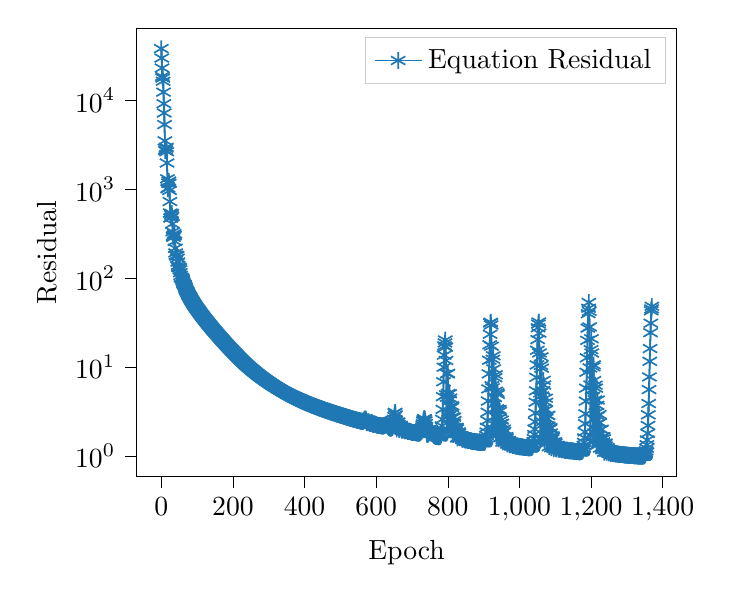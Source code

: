 % This file was created with tikzplotlib v0.9.16.
\begin{tikzpicture}

\definecolor{color0}{rgb}{0.122,0.467,0.706}

\begin{axis}[
legend cell align={left},
legend style={fill opacity=0.8, draw opacity=1, text opacity=1, draw=white!80!black},
log basis y={10},
tick align=outside,
tick pos=left,
x grid style={white!69.02!black},
xlabel={Epoch},
xmin=-68.5, xmax=1438.5,
xtick style={color=black},
y grid style={white!69.02!black},
ylabel={Residual},
ymin=0.585, ymax=64932.894,
ymode=log,
ytick style={color=black},
ytick={0.01,0.1,1,10,100,1000,10000,100000,1000000},
yticklabels={
  \(\displaystyle {10^{-2}}\),
  \(\displaystyle {10^{-1}}\),
  \(\displaystyle {10^{0}}\),
  \(\displaystyle {10^{1}}\),
  \(\displaystyle {10^{2}}\),
  \(\displaystyle {10^{3}}\),
  \(\displaystyle {10^{4}}\),
  \(\displaystyle {10^{5}}\),
  \(\displaystyle {10^{6}}\)
}
]
\addplot [semithick, color0, mark=asterisk, mark size=3, mark options={solid}]
table {%
0 38294.781
1 29963.654
2 23154.592
3 18634.309
4 17830.246
5 16428.75
6 12385.057
7 9188.386
8 7217.996
9 5345.634
10 3510.009
11 2729.314
12 2751.29
13 2891.223
14 2967.456
15 2649.316
16 1976.651
17 1312.769
18 1013.348
19 1036.403
20 1175.579
21 1235.642
22 1165.005
23 969.651
24 727.891
25 541.456
26 474.906
27 479.21
28 515.031
29 534.393
30 493.305
31 407.741
32 332.964
33 295.33
34 287.91
35 303.299
36 316.804
37 301.671
38 259.318
39 216.975
40 192.352
41 181.069
42 177.888
43 179.489
44 178.457
45 167.706
46 151.764
47 138.967
48 132.618
49 131.449
50 132.183
51 130.276
52 123.776
53 115.149
54 107.021
55 101.751
56 100.617
57 101.291
58 99.987
59 96.889
60 93.869
61 90.481
62 87.211
63 85.697
64 85.283
65 83.948
66 81.644
67 79.048
68 76.331
69 74.145
70 72.884
71 71.884
72 70.77
73 69.541
74 67.932
75 66.172
76 64.881
77 63.933
78 62.945
79 61.951
80 60.888
81 59.675
82 58.596
83 57.696
84 56.82
85 56.048
86 55.302
87 54.43
88 53.519
89 52.691
90 51.92
91 51.176
92 50.424
93 49.69
94 48.967
95 48.257
96 47.608
97 46.999
98 46.373
99 45.776
100 45.186
101 44.577
102 43.993
103 43.448
104 42.9
105 42.354
106 41.817
107 41.275
108 40.748
109 40.235
110 39.741
111 39.253
112 38.76
113 38.279
114 37.809
115 37.36
116 36.92
117 36.471
118 36.028
119 35.6
120 35.175
121 34.76
122 34.352
123 33.943
124 33.541
125 33.145
126 32.752
127 32.375
128 32.006
129 31.636
130 31.271
131 30.918
132 30.567
133 30.22
134 29.879
135 29.543
136 29.213
137 28.886
138 28.564
139 28.246
140 27.932
141 27.621
142 27.314
143 27.011
144 26.715
145 26.421
146 26.13
147 25.844
148 25.566
149 25.291
150 25.02
151 24.751
152 24.485
153 24.222
154 23.961
155 23.703
156 23.451
157 23.2
158 22.955
159 22.716
160 22.48
161 22.24
162 22.002
163 21.767
164 21.536
165 21.31
166 21.087
167 20.863
168 20.642
169 20.427
170 20.217
171 20.009
172 19.803
173 19.599
174 19.398
175 19.201
176 19.008
177 18.816
178 18.627
179 18.441
180 18.256
181 18.073
182 17.892
183 17.713
184 17.536
185 17.361
186 17.187
187 17.015
188 16.847
189 16.68
190 16.515
191 16.352
192 16.191
193 16.032
194 15.875
195 15.72
196 15.567
197 15.415
198 15.265
199 15.116
200 14.97
201 14.824
202 14.677
203 14.531
204 14.388
205 14.251
206 14.116
207 13.986
208 13.853
209 13.715
210 13.581
211 13.449
212 13.321
213 13.195
214 13.07
215 12.945
216 12.821
217 12.7
218 12.582
219 12.466
220 12.35
221 12.237
222 12.125
223 12.015
224 11.906
225 11.8
226 11.694
227 11.589
228 11.486
229 11.382
230 11.278
231 11.177
232 11.079
233 10.985
234 10.892
235 10.798
236 10.707
237 10.618
238 10.53
239 10.444
240 10.359
241 10.275
242 10.191
243 10.108
244 10.027
245 9.947
246 9.866
247 9.787
248 9.709
249 9.632
250 9.556
251 9.48
252 9.406
253 9.333
254 9.26
255 9.189
256 9.119
257 9.049
258 8.979
259 8.911
260 8.843
261 8.777
262 8.71
263 8.645
264 8.581
265 8.517
266 8.454
267 8.392
268 8.329
269 8.268
270 8.209
271 8.15
272 8.091
273 8.034
274 7.977
275 7.921
276 7.865
277 7.811
278 7.757
279 7.703
280 7.65
281 7.598
282 7.546
283 7.495
284 7.445
285 7.396
286 7.346
287 7.297
288 7.248
289 7.2
290 7.152
291 7.105
292 7.058
293 7.012
294 6.966
295 6.921
296 6.877
297 6.832
298 6.789
299 6.745
300 6.702
301 6.66
302 6.618
303 6.577
304 6.536
305 6.495
306 6.455
307 6.416
308 6.376
309 6.338
310 6.299
311 6.261
312 6.224
313 6.187
314 6.15
315 6.114
316 6.078
317 6.042
318 6.006
319 5.971
320 5.937
321 5.902
322 5.867
323 5.834
324 5.799
325 5.766
326 5.733
327 5.7
328 5.667
329 5.635
330 5.603
331 5.571
332 5.539
333 5.508
334 5.477
335 5.446
336 5.416
337 5.386
338 5.356
339 5.327
340 5.298
341 5.27
342 5.242
343 5.215
344 5.188
345 5.161
346 5.134
347 5.108
348 5.082
349 5.057
350 5.031
351 5.006
352 4.981
353 4.957
354 4.932
355 4.908
356 4.884
357 4.86
358 4.837
359 4.814
360 4.791
361 4.768
362 4.746
363 4.724
364 4.702
365 4.68
366 4.659
367 4.637
368 4.616
369 4.595
370 4.574
371 4.553
372 4.533
373 4.512
374 4.492
375 4.472
376 4.452
377 4.432
378 4.413
379 4.394
380 4.374
381 4.355
382 4.336
383 4.317
384 4.299
385 4.28
386 4.262
387 4.244
388 4.226
389 4.209
390 4.191
391 4.174
392 4.157
393 4.14
394 4.123
395 4.106
396 4.089
397 4.073
398 4.056
399 4.04
400 4.024
401 4.008
402 3.992
403 3.976
404 3.961
405 3.945
406 3.93
407 3.915
408 3.899
409 3.884
410 3.869
411 3.855
412 3.84
413 3.825
414 3.811
415 3.796
416 3.782
417 3.767
418 3.753
419 3.739
420 3.725
421 3.711
422 3.698
423 3.684
424 3.67
425 3.657
426 3.644
427 3.63
428 3.617
429 3.604
430 3.591
431 3.579
432 3.566
433 3.553
434 3.541
435 3.529
436 3.516
437 3.504
438 3.492
439 3.48
440 3.468
441 3.456
442 3.444
443 3.433
444 3.421
445 3.409
446 3.398
447 3.387
448 3.375
449 3.364
450 3.353
451 3.342
452 3.331
453 3.32
454 3.309
455 3.299
456 3.288
457 3.277
458 3.267
459 3.256
460 3.246
461 3.236
462 3.225
463 3.215
464 3.205
465 3.195
466 3.185
467 3.175
468 3.165
469 3.155
470 3.145
471 3.136
472 3.126
473 3.116
474 3.107
475 3.097
476 3.087
477 3.078
478 3.068
479 3.059
480 3.05
481 3.041
482 3.031
483 3.022
484 3.013
485 3.004
486 2.995
487 2.986
488 2.977
489 2.968
490 2.959
491 2.95
492 2.941
493 2.933
494 2.924
495 2.916
496 2.907
497 2.899
498 2.89
499 2.882
500 2.873
501 2.865
502 2.856
503 2.848
504 2.841
505 2.833
506 2.824
507 2.816
508 2.808
509 2.8
510 2.791
511 2.783
512 2.775
513 2.767
514 2.759
515 2.752
516 2.744
517 2.737
518 2.729
519 2.721
520 2.713
521 2.705
522 2.697
523 2.689
524 2.681
525 2.674
526 2.667
527 2.66
528 2.651
529 2.644
530 2.637
531 2.63
532 2.623
533 2.616
534 2.61
535 2.602
536 2.595
537 2.588
538 2.581
539 2.575
540 2.567
541 2.561
542 2.554
543 2.547
544 2.54
545 2.533
546 2.527
547 2.52
548 2.514
549 2.509
550 2.502
551 2.494
552 2.488
553 2.482
554 2.478
555 2.471
556 2.465
557 2.458
558 2.453
559 2.45
560 2.446
561 2.444
562 2.444
563 2.45
564 2.459
565 2.476
566 2.496
567 2.533
568 2.564
569 2.609
570 2.601
571 2.576
572 2.495
573 2.417
574 2.364
575 2.358
576 2.382
577 2.409
578 2.424
579 2.405
580 2.37
581 2.337
582 2.32
583 2.319
584 2.328
585 2.338
586 2.344
587 2.344
588 2.326
589 2.302
590 2.282
591 2.27
592 2.269
593 2.275
594 2.28
595 2.28
596 2.279
597 2.273
598 2.27
599 2.258
600 2.247
601 2.233
602 2.221
603 2.212
604 2.207
605 2.205
606 2.203
607 2.2
608 2.198
609 2.195
610 2.19
611 2.186
612 2.183
613 2.179
614 2.176
615 2.175
616 2.172
617 2.169
618 2.165
619 2.168
620 2.169
621 2.178
622 2.185
623 2.196
624 2.201
625 2.214
626 2.223
627 2.237
628 2.238
629 2.23
630 2.216
631 2.2
632 2.174
633 2.149
634 2.122
635 2.097
636 2.078
637 2.065
638 2.056
639 2.052
640 2.051
641 2.053
642 2.057
643 2.064
644 2.076
645 2.094
646 2.127
647 2.173
648 2.265
649 2.372
650 2.578
651 2.78
652 3.05
653 3.087
654 2.89
655 2.494
656 2.142
657 2.002
658 2.095
659 2.278
660 2.396
661 2.4
662 2.256
663 2.085
664 1.98
665 1.994
666 2.086
667 2.166
668 2.208
669 2.148
670 2.048
671 1.961
672 1.937
673 1.967
674 2.015
675 2.047
676 2.038
677 2.005
678 1.957
679 1.92
680 1.908
681 1.918
682 1.941
683 1.959
684 1.963
685 1.948
686 1.923
687 1.895
688 1.879
689 1.875
690 1.879
691 1.886
692 1.892
693 1.895
694 1.893
695 1.887
696 1.877
697 1.865
698 1.853
699 1.843
700 1.838
701 1.835
702 1.835
703 1.835
704 1.835
705 1.834
706 1.833
707 1.832
708 1.83
709 1.828
710 1.825
711 1.822
712 1.819
713 1.815
714 1.812
715 1.81
716 1.808
717 1.806
718 1.806
719 1.806
720 1.807
721 1.811
722 1.818
723 1.829
724 1.847
725 1.87
726 1.905
727 1.948
728 2.013
729 2.084
730 2.199
731 2.307
732 2.446
733 2.544
734 2.613
735 2.615
736 2.567
737 2.46
738 2.306
739 2.135
740 1.972
741 1.845
742 1.763
743 1.731
744 1.743
745 1.785
746 1.843
747 1.905
748 1.955
749 1.988
750 2.001
751 1.999
752 1.983
753 1.954
754 1.918
755 1.879
756 1.839
757 1.805
758 1.772
759 1.745
760 1.721
761 1.703
762 1.689
763 1.679
764 1.671
765 1.666
766 1.662
767 1.659
768 1.656
769 1.654
770 1.651
771 1.648
772 1.646
773 1.644
774 1.643
775 1.642
776 1.643
777 1.645
778 1.652
779 1.665
780 1.689
781 1.732
782 1.81
783 1.942
784 2.174
785 2.577
786 3.334
787 4.641
788 6.821
789 9.946
790 13.575
791 17.34
792 18.67
793 20.11
794 16.748
795 11.847
796 4.871
797 1.928
798 4.562
799 8.355
800 8.491
801 5.038
802 2.563
803 2.824
804 4.249
805 4.988
806 4.468
807 3.542
808 2.611
809 2.172
810 2.662
811 3.501
812 3.654
813 2.758
814 1.804
815 1.736
816 2.351
817 2.727
818 2.502
819 2.067
820 1.817
821 1.805
822 1.883
823 2.002
824 2.094
825 2.011
826 1.777
827 1.587
828 1.616
829 1.784
830 1.865
831 1.804
832 1.678
833 1.607
834 1.594
835 1.606
836 1.637
837 1.672
838 1.68
839 1.631
840 1.56
841 1.523
842 1.54
843 1.575
844 1.59
845 1.579
846 1.557
847 1.536
848 1.52
849 1.508
850 1.508
851 1.518
852 1.53
853 1.529
854 1.516
855 1.5
856 1.488
857 1.484
858 1.485
859 1.485
860 1.486
861 1.488
862 1.488
863 1.484
864 1.478
865 1.47
866 1.464
867 1.461
868 1.459
869 1.458
870 1.457
871 1.456
872 1.455
873 1.454
874 1.452
875 1.45
876 1.446
877 1.443
878 1.44
879 1.438
880 1.435
881 1.433
882 1.431
883 1.429
884 1.427
885 1.425
886 1.424
887 1.422
888 1.42
889 1.418
890 1.417
891 1.415
892 1.414
893 1.412
894 1.411
895 1.41
896 1.41
897 1.41
898 1.41
899 1.412
900 1.415
901 1.421
902 1.429
903 1.441
904 1.459
905 1.488
906 1.53
907 1.597
908 1.693
909 1.855
910 2.093
911 2.496
912 3.093
913 4.139
914 5.672
915 8.369
916 11.914
917 17.789
918 23.34
919 31.321
920 31.854
921 29.705
922 17.131
923 6.159
924 1.903
925 5.834
926 12.229
927 13.385
928 9.528
929 3.791
930 1.987
931 4.532
932 7.576
933 8.167
934 5.351
935 2.348
936 1.704
937 3.388
938 5.141
939 4.921
940 3.307
941 1.821
942 1.73
943 2.642
944 3.324
945 3.167
946 2.292
947 1.597
948 1.616
949 2.142
950 2.528
951 2.323
952 1.794
953 1.427
954 1.51
955 1.833
956 1.998
957 1.886
958 1.617
959 1.43
960 1.42
961 1.524
962 1.629
963 1.647
964 1.574
965 1.454
966 1.367
967 1.361
968 1.421
969 1.485
970 1.492
971 1.439
972 1.367
973 1.327
974 1.332
975 1.361
976 1.385
977 1.387
978 1.372
979 1.348
980 1.325
981 1.31
982 1.307
983 1.314
984 1.326
985 1.334
986 1.33
987 1.318
988 1.302
989 1.291
990 1.286
991 1.286
992 1.289
993 1.291
994 1.292
995 1.291
996 1.288
997 1.282
998 1.276
999 1.271
1000 1.267
1001 1.266
1002 1.266
1003 1.267
1004 1.267
1005 1.266
1006 1.264
1007 1.262
1008 1.26
1009 1.258
1010 1.255
1011 1.252
1012 1.249
1013 1.247
1014 1.246
1015 1.244
1016 1.243
1017 1.242
1018 1.241
1019 1.24
1020 1.239
1021 1.238
1022 1.237
1023 1.236
1024 1.235
1025 1.235
1026 1.234
1027 1.234
1028 1.233
1029 1.234
1030 1.234
1031 1.236
1032 1.238
1033 1.242
1034 1.247
1035 1.256
1036 1.271
1037 1.291
1038 1.325
1039 1.373
1040 1.45
1041 1.563
1042 1.739
1043 1.996
1044 2.417
1045 3.035
1046 4.016
1047 5.389
1048 7.644
1049 10.55
1050 15.439
1051 20.335
1052 27.646
1053 30.426
1054 32.099
1055 24.021
1056 14.376
1057 4.641
1058 1.557
1059 5.105
1060 10.409
1061 13.026
1062 9.699
1063 4.733
1064 1.582
1065 2.411
1066 5.445
1067 7.084
1068 6.263
1069 3.43
1070 1.497
1071 1.699
1072 3.252
1073 4.458
1074 4.005
1075 2.648
1076 1.466
1077 1.386
1078 2.166
1079 2.851
1080 2.851
1081 2.137
1082 1.446
1083 1.27
1084 1.599
1085 2.009
1086 2.077
1087 1.809
1088 1.423
1089 1.235
1090 1.327
1091 1.545
1092 1.681
1093 1.616
1094 1.423
1095 1.251
1096 1.21
1097 1.291
1098 1.4
1099 1.445
1100 1.392
1101 1.292
1102 1.213
1103 1.196
1104 1.232
1105 1.28
1106 1.305
1107 1.288
1108 1.246
1109 1.203
1110 1.181
1111 1.184
1112 1.204
1113 1.225
1114 1.231
1115 1.221
1116 1.2
1117 1.18
1118 1.168
1119 1.167
1120 1.173
1121 1.181
1122 1.186
1123 1.186
1124 1.18
1125 1.171
1126 1.162
1127 1.156
1128 1.153
1129 1.154
1130 1.156
1131 1.158
1132 1.159
1133 1.159
1134 1.156
1135 1.152
1136 1.148
1137 1.145
1138 1.142
1139 1.14
1140 1.139
1141 1.139
1142 1.139
1143 1.139
1144 1.139
1145 1.139
1146 1.138
1147 1.137
1148 1.135
1149 1.134
1150 1.132
1151 1.13
1152 1.128
1153 1.127
1154 1.125
1155 1.124
1156 1.123
1157 1.121
1158 1.12
1159 1.119
1160 1.118
1161 1.117
1162 1.116
1163 1.115
1164 1.114
1165 1.114
1166 1.113
1167 1.112
1168 1.112
1169 1.112
1170 1.112
1171 1.113
1172 1.115
1173 1.118
1174 1.123
1175 1.13
1176 1.142
1177 1.161
1178 1.191
1179 1.236
1180 1.309
1181 1.419
1182 1.593
1183 1.859
1184 2.303
1185 2.972
1186 4.125
1187 5.782
1188 8.726
1189 12.678
1190 19.945
1191 27.371
1192 39.845
1193 45.833
1194 53.227
1195 42.292
1196 28.272
1197 9.762
1198 1.683
1199 6.267
1200 15.671
1201 20.79
1202 14.367
1203 5.538
1204 1.482
1205 4.697
1206 10.031
1207 10.575
1208 7.032
1209 2.575
1210 1.812
1211 4.269
1212 6.242
1213 5.785
1214 3.044
1215 1.299
1216 2.003
1217 3.705
1218 4.247
1219 2.806
1220 1.369
1221 1.361
1222 2.344
1223 2.919
1224 2.365
1225 1.532
1226 1.223
1227 1.547
1228 1.977
1229 1.989
1230 1.626
1231 1.231
1232 1.176
1233 1.436
1234 1.646
1235 1.559
1236 1.269
1237 1.097
1238 1.175
1239 1.345
1240 1.394
1241 1.286
1242 1.147
1243 1.097
1244 1.146
1245 1.219
1246 1.236
1247 1.186
1248 1.112
1249 1.076
1250 1.099
1251 1.144
1252 1.165
1253 1.138
1254 1.092
1255 1.064
1256 1.072
1257 1.096
1258 1.109
1259 1.101
1260 1.08
1261 1.062
1262 1.057
1263 1.064
1264 1.073
1265 1.076
1266 1.071
1267 1.059
1268 1.05
1269 1.047
1270 1.051
1271 1.056
1272 1.057
1273 1.053
1274 1.048
1275 1.043
1276 1.041
1277 1.04
1278 1.042
1279 1.043
1280 1.043
1281 1.041
1282 1.037
1283 1.034
1284 1.032
1285 1.032
1286 1.032
1287 1.032
1288 1.032
1289 1.031
1290 1.029
1291 1.027
1292 1.026
1293 1.025
1294 1.024
1295 1.023
1296 1.023
1297 1.023
1298 1.022
1299 1.021
1300 1.02
1301 1.019
1302 1.018
1303 1.017
1304 1.016
1305 1.015
1306 1.014
1307 1.014
1308 1.013
1309 1.013
1310 1.012
1311 1.011
1312 1.01
1313 1.009
1314 1.009
1315 1.008
1316 1.007
1317 1.006
1318 1.005
1319 1.005
1320 1.004
1321 1.003
1322 1.003
1323 1.002
1324 1.001
1325 1.001
1326 1.0
1327 0.999
1328 0.999
1329 0.998
1330 0.997
1331 0.997
1332 0.996
1333 0.996
1334 0.995
1335 0.994
1336 0.994
1337 0.993
1338 0.993
1339 0.993
1340 0.992
1341 0.992
1342 0.992
1343 0.993
1344 0.993
1345 0.995
1346 0.996
1347 0.999
1348 1.004
1349 1.01
1350 1.021
1351 1.035
1352 1.058
1353 1.09
1354 1.142
1355 1.217
1356 1.335
1357 1.507
1358 1.79
1359 2.198
1360 2.896
1361 3.88
1362 5.57
1363 7.734
1364 11.579
1365 16.127
1366 24.329
1367 31.111
1368 42.923
1369 45.112
1370 48.198
};
\addlegendentry{Equation Residual}
\end{axis}

\end{tikzpicture}
